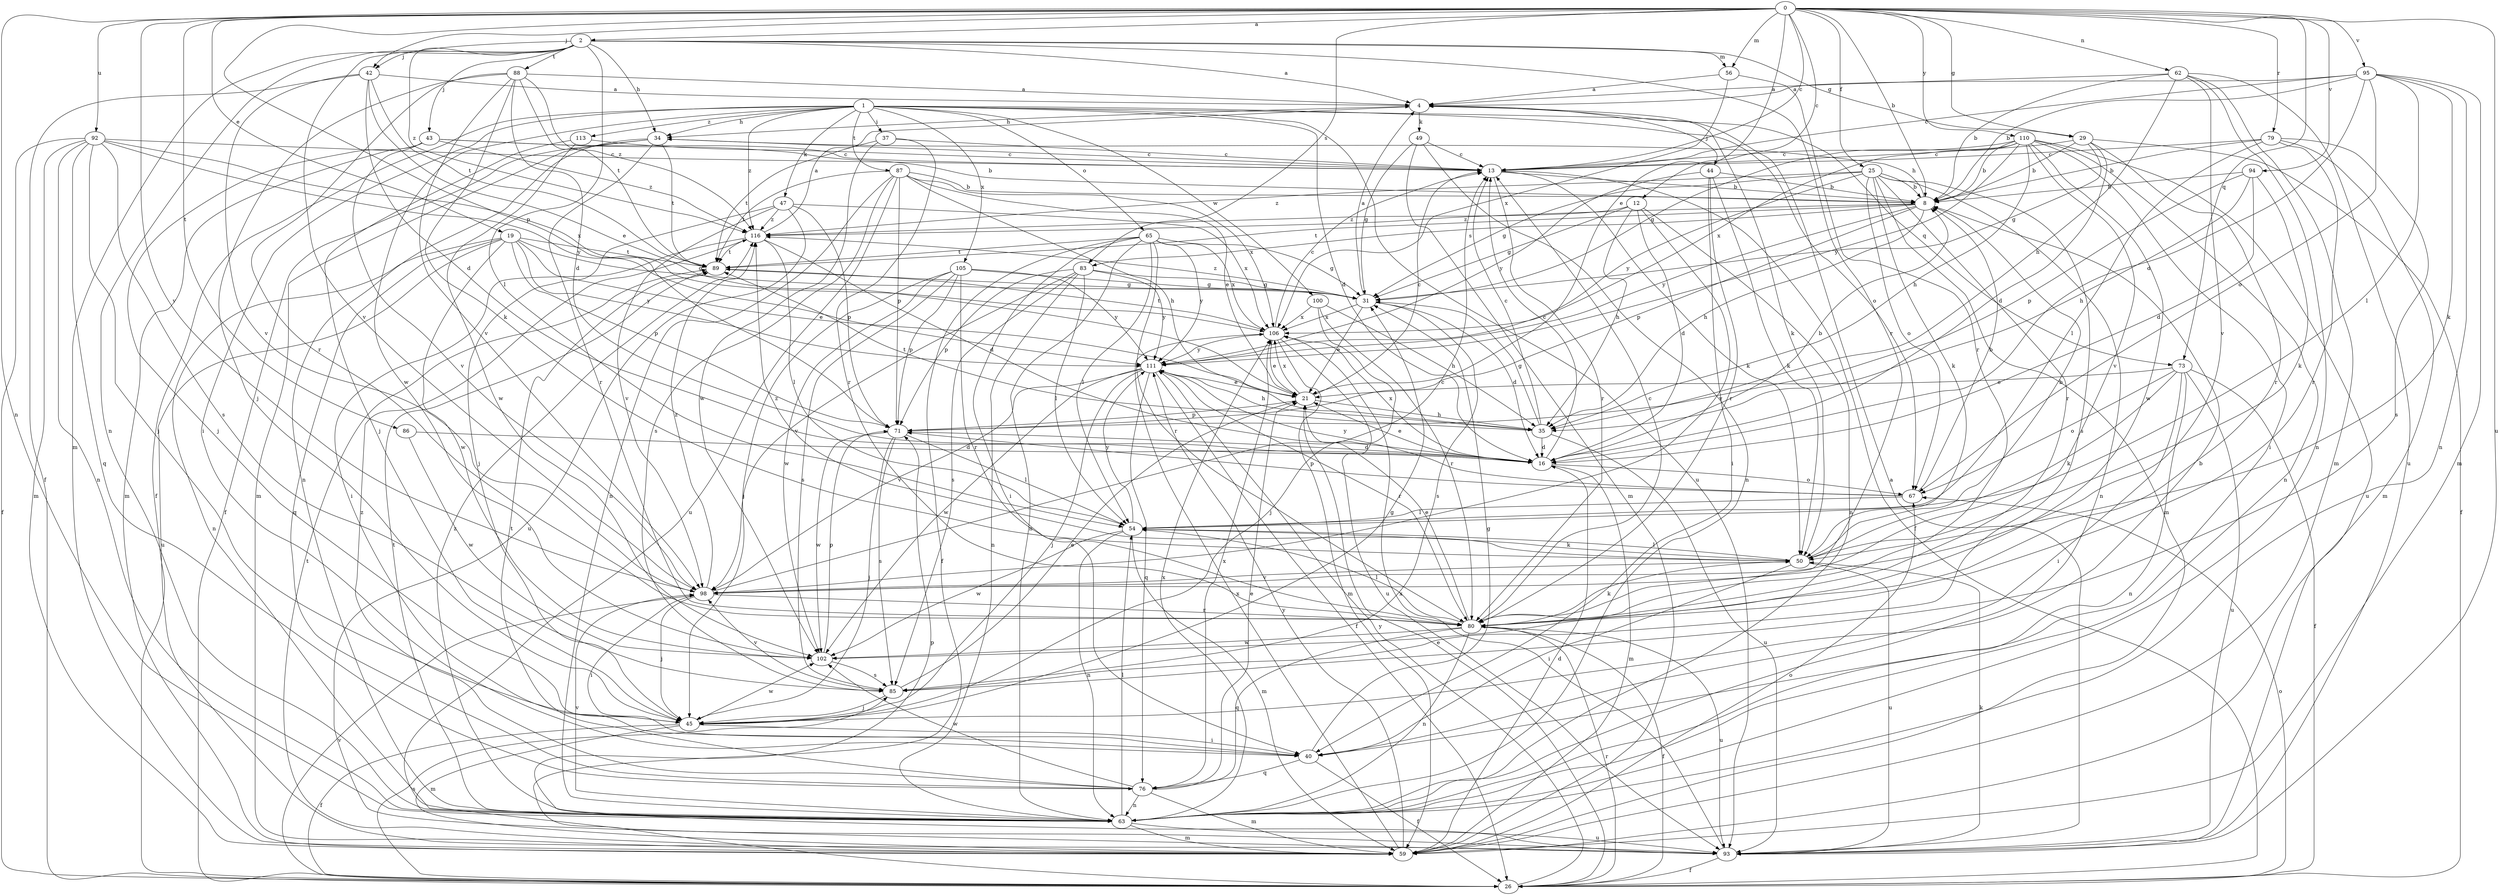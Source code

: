strict digraph  {
0;
1;
2;
4;
8;
12;
13;
16;
19;
21;
25;
26;
29;
31;
34;
35;
37;
40;
42;
43;
44;
45;
47;
49;
50;
54;
56;
59;
62;
63;
65;
67;
71;
73;
76;
79;
80;
83;
85;
86;
87;
88;
89;
92;
93;
94;
95;
98;
100;
102;
105;
106;
110;
111;
113;
116;
0 -> 2  [label=a];
0 -> 8  [label=b];
0 -> 12  [label=c];
0 -> 13  [label=c];
0 -> 19  [label=e];
0 -> 21  [label=e];
0 -> 25  [label=f];
0 -> 29  [label=g];
0 -> 42  [label=j];
0 -> 56  [label=m];
0 -> 62  [label=n];
0 -> 63  [label=n];
0 -> 71  [label=p];
0 -> 73  [label=q];
0 -> 79  [label=r];
0 -> 83  [label=s];
0 -> 86  [label=t];
0 -> 92  [label=u];
0 -> 93  [label=u];
0 -> 94  [label=v];
0 -> 95  [label=v];
0 -> 98  [label=v];
0 -> 110  [label=y];
1 -> 16  [label=d];
1 -> 26  [label=f];
1 -> 34  [label=h];
1 -> 37  [label=i];
1 -> 40  [label=i];
1 -> 47  [label=k];
1 -> 65  [label=o];
1 -> 67  [label=o];
1 -> 73  [label=q];
1 -> 87  [label=t];
1 -> 93  [label=u];
1 -> 100  [label=w];
1 -> 102  [label=w];
1 -> 105  [label=x];
1 -> 113  [label=z];
1 -> 116  [label=z];
2 -> 4  [label=a];
2 -> 29  [label=g];
2 -> 34  [label=h];
2 -> 42  [label=j];
2 -> 43  [label=j];
2 -> 54  [label=l];
2 -> 56  [label=m];
2 -> 59  [label=m];
2 -> 63  [label=n];
2 -> 80  [label=r];
2 -> 88  [label=t];
2 -> 98  [label=v];
2 -> 116  [label=z];
4 -> 34  [label=h];
4 -> 44  [label=j];
4 -> 49  [label=k];
4 -> 50  [label=k];
8 -> 34  [label=h];
8 -> 35  [label=h];
8 -> 71  [label=p];
8 -> 83  [label=s];
8 -> 89  [label=t];
8 -> 111  [label=y];
8 -> 116  [label=z];
12 -> 16  [label=d];
12 -> 31  [label=g];
12 -> 35  [label=h];
12 -> 63  [label=n];
12 -> 98  [label=v];
12 -> 116  [label=z];
13 -> 8  [label=b];
13 -> 26  [label=f];
13 -> 50  [label=k];
13 -> 80  [label=r];
16 -> 8  [label=b];
16 -> 13  [label=c];
16 -> 21  [label=e];
16 -> 59  [label=m];
16 -> 67  [label=o];
16 -> 106  [label=x];
19 -> 21  [label=e];
19 -> 31  [label=g];
19 -> 63  [label=n];
19 -> 71  [label=p];
19 -> 76  [label=q];
19 -> 89  [label=t];
19 -> 93  [label=u];
19 -> 102  [label=w];
19 -> 111  [label=y];
21 -> 13  [label=c];
21 -> 35  [label=h];
21 -> 71  [label=p];
21 -> 106  [label=x];
25 -> 8  [label=b];
25 -> 31  [label=g];
25 -> 50  [label=k];
25 -> 59  [label=m];
25 -> 63  [label=n];
25 -> 67  [label=o];
25 -> 80  [label=r];
25 -> 85  [label=s];
25 -> 111  [label=y];
25 -> 116  [label=z];
26 -> 21  [label=e];
26 -> 67  [label=o];
26 -> 80  [label=r];
26 -> 85  [label=s];
26 -> 98  [label=v];
26 -> 111  [label=y];
29 -> 8  [label=b];
29 -> 13  [label=c];
29 -> 16  [label=d];
29 -> 26  [label=f];
29 -> 31  [label=g];
29 -> 80  [label=r];
31 -> 4  [label=a];
31 -> 16  [label=d];
31 -> 21  [label=e];
31 -> 85  [label=s];
31 -> 106  [label=x];
31 -> 116  [label=z];
34 -> 13  [label=c];
34 -> 26  [label=f];
34 -> 59  [label=m];
34 -> 63  [label=n];
34 -> 80  [label=r];
34 -> 89  [label=t];
35 -> 13  [label=c];
35 -> 16  [label=d];
35 -> 31  [label=g];
35 -> 89  [label=t];
35 -> 93  [label=u];
37 -> 13  [label=c];
37 -> 80  [label=r];
37 -> 89  [label=t];
37 -> 102  [label=w];
40 -> 26  [label=f];
40 -> 31  [label=g];
40 -> 76  [label=q];
42 -> 4  [label=a];
42 -> 16  [label=d];
42 -> 21  [label=e];
42 -> 26  [label=f];
42 -> 89  [label=t];
42 -> 98  [label=v];
43 -> 8  [label=b];
43 -> 13  [label=c];
43 -> 45  [label=j];
43 -> 59  [label=m];
43 -> 98  [label=v];
43 -> 116  [label=z];
44 -> 8  [label=b];
44 -> 40  [label=i];
44 -> 50  [label=k];
44 -> 80  [label=r];
44 -> 111  [label=y];
45 -> 8  [label=b];
45 -> 26  [label=f];
45 -> 31  [label=g];
45 -> 40  [label=i];
45 -> 59  [label=m];
45 -> 102  [label=w];
47 -> 45  [label=j];
47 -> 71  [label=p];
47 -> 93  [label=u];
47 -> 98  [label=v];
47 -> 106  [label=x];
47 -> 116  [label=z];
49 -> 13  [label=c];
49 -> 31  [label=g];
49 -> 59  [label=m];
49 -> 63  [label=n];
50 -> 8  [label=b];
50 -> 40  [label=i];
50 -> 54  [label=l];
50 -> 93  [label=u];
50 -> 98  [label=v];
50 -> 116  [label=z];
54 -> 50  [label=k];
54 -> 59  [label=m];
54 -> 63  [label=n];
54 -> 102  [label=w];
54 -> 111  [label=y];
56 -> 4  [label=a];
56 -> 80  [label=r];
56 -> 106  [label=x];
59 -> 16  [label=d];
59 -> 67  [label=o];
59 -> 89  [label=t];
59 -> 106  [label=x];
59 -> 111  [label=y];
62 -> 4  [label=a];
62 -> 8  [label=b];
62 -> 35  [label=h];
62 -> 59  [label=m];
62 -> 63  [label=n];
62 -> 93  [label=u];
62 -> 98  [label=v];
63 -> 54  [label=l];
63 -> 59  [label=m];
63 -> 89  [label=t];
63 -> 93  [label=u];
63 -> 98  [label=v];
63 -> 106  [label=x];
63 -> 116  [label=z];
65 -> 26  [label=f];
65 -> 31  [label=g];
65 -> 40  [label=i];
65 -> 54  [label=l];
65 -> 63  [label=n];
65 -> 80  [label=r];
65 -> 89  [label=t];
65 -> 106  [label=x];
65 -> 111  [label=y];
67 -> 8  [label=b];
67 -> 54  [label=l];
67 -> 71  [label=p];
67 -> 111  [label=y];
71 -> 16  [label=d];
71 -> 45  [label=j];
71 -> 54  [label=l];
71 -> 85  [label=s];
71 -> 102  [label=w];
73 -> 21  [label=e];
73 -> 26  [label=f];
73 -> 40  [label=i];
73 -> 50  [label=k];
73 -> 63  [label=n];
73 -> 67  [label=o];
73 -> 93  [label=u];
76 -> 21  [label=e];
76 -> 59  [label=m];
76 -> 63  [label=n];
76 -> 89  [label=t];
76 -> 102  [label=w];
76 -> 106  [label=x];
76 -> 116  [label=z];
79 -> 8  [label=b];
79 -> 13  [label=c];
79 -> 54  [label=l];
79 -> 59  [label=m];
79 -> 80  [label=r];
79 -> 85  [label=s];
80 -> 13  [label=c];
80 -> 21  [label=e];
80 -> 26  [label=f];
80 -> 50  [label=k];
80 -> 54  [label=l];
80 -> 63  [label=n];
80 -> 76  [label=q];
80 -> 93  [label=u];
80 -> 102  [label=w];
83 -> 31  [label=g];
83 -> 54  [label=l];
83 -> 63  [label=n];
83 -> 71  [label=p];
83 -> 85  [label=s];
83 -> 98  [label=v];
83 -> 111  [label=y];
85 -> 21  [label=e];
85 -> 45  [label=j];
85 -> 98  [label=v];
86 -> 16  [label=d];
86 -> 102  [label=w];
87 -> 8  [label=b];
87 -> 21  [label=e];
87 -> 35  [label=h];
87 -> 63  [label=n];
87 -> 71  [label=p];
87 -> 85  [label=s];
87 -> 89  [label=t];
87 -> 93  [label=u];
87 -> 106  [label=x];
88 -> 4  [label=a];
88 -> 16  [label=d];
88 -> 45  [label=j];
88 -> 50  [label=k];
88 -> 80  [label=r];
88 -> 89  [label=t];
88 -> 98  [label=v];
88 -> 116  [label=z];
89 -> 31  [label=g];
92 -> 13  [label=c];
92 -> 26  [label=f];
92 -> 45  [label=j];
92 -> 59  [label=m];
92 -> 63  [label=n];
92 -> 76  [label=q];
92 -> 85  [label=s];
92 -> 106  [label=x];
92 -> 111  [label=y];
93 -> 4  [label=a];
93 -> 26  [label=f];
93 -> 50  [label=k];
93 -> 71  [label=p];
93 -> 106  [label=x];
94 -> 8  [label=b];
94 -> 16  [label=d];
94 -> 35  [label=h];
94 -> 50  [label=k];
94 -> 71  [label=p];
95 -> 4  [label=a];
95 -> 8  [label=b];
95 -> 13  [label=c];
95 -> 16  [label=d];
95 -> 50  [label=k];
95 -> 54  [label=l];
95 -> 59  [label=m];
95 -> 63  [label=n];
95 -> 67  [label=o];
98 -> 13  [label=c];
98 -> 40  [label=i];
98 -> 45  [label=j];
98 -> 80  [label=r];
98 -> 116  [label=z];
100 -> 35  [label=h];
100 -> 45  [label=j];
100 -> 80  [label=r];
100 -> 106  [label=x];
102 -> 71  [label=p];
102 -> 85  [label=s];
105 -> 31  [label=g];
105 -> 45  [label=j];
105 -> 71  [label=p];
105 -> 80  [label=r];
105 -> 85  [label=s];
105 -> 102  [label=w];
105 -> 111  [label=y];
106 -> 13  [label=c];
106 -> 21  [label=e];
106 -> 59  [label=m];
106 -> 89  [label=t];
106 -> 93  [label=u];
106 -> 111  [label=y];
110 -> 8  [label=b];
110 -> 13  [label=c];
110 -> 31  [label=g];
110 -> 35  [label=h];
110 -> 40  [label=i];
110 -> 63  [label=n];
110 -> 93  [label=u];
110 -> 98  [label=v];
110 -> 102  [label=w];
110 -> 106  [label=x];
110 -> 111  [label=y];
111 -> 21  [label=e];
111 -> 26  [label=f];
111 -> 35  [label=h];
111 -> 45  [label=j];
111 -> 76  [label=q];
111 -> 80  [label=r];
111 -> 98  [label=v];
111 -> 102  [label=w];
113 -> 13  [label=c];
113 -> 45  [label=j];
113 -> 102  [label=w];
116 -> 4  [label=a];
116 -> 16  [label=d];
116 -> 40  [label=i];
116 -> 54  [label=l];
116 -> 89  [label=t];
}
